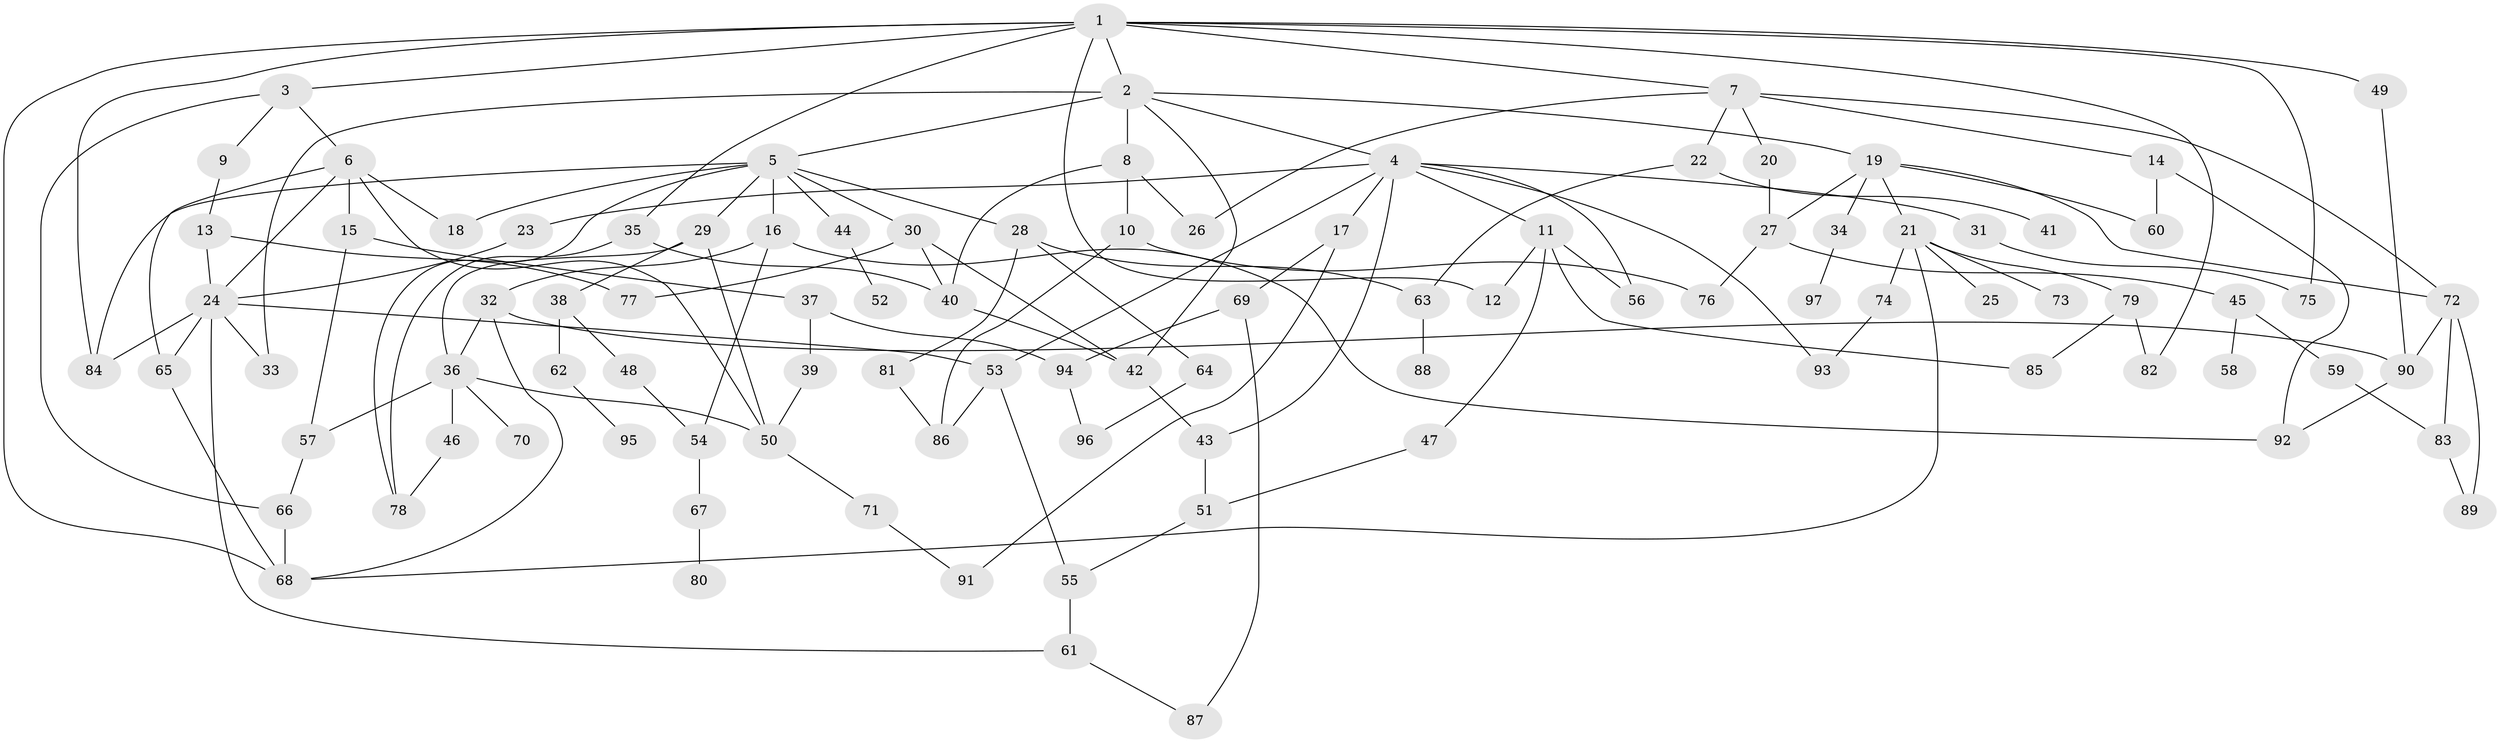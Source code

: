 // original degree distribution, {10: 0.007246376811594203, 7: 0.021739130434782608, 5: 0.057971014492753624, 9: 0.014492753623188406, 6: 0.028985507246376812, 3: 0.26811594202898553, 4: 0.07971014492753623, 2: 0.3188405797101449, 1: 0.2028985507246377}
// Generated by graph-tools (version 1.1) at 2025/48/03/04/25 22:48:51]
// undirected, 97 vertices, 150 edges
graph export_dot {
  node [color=gray90,style=filled];
  1;
  2;
  3;
  4;
  5;
  6;
  7;
  8;
  9;
  10;
  11;
  12;
  13;
  14;
  15;
  16;
  17;
  18;
  19;
  20;
  21;
  22;
  23;
  24;
  25;
  26;
  27;
  28;
  29;
  30;
  31;
  32;
  33;
  34;
  35;
  36;
  37;
  38;
  39;
  40;
  41;
  42;
  43;
  44;
  45;
  46;
  47;
  48;
  49;
  50;
  51;
  52;
  53;
  54;
  55;
  56;
  57;
  58;
  59;
  60;
  61;
  62;
  63;
  64;
  65;
  66;
  67;
  68;
  69;
  70;
  71;
  72;
  73;
  74;
  75;
  76;
  77;
  78;
  79;
  80;
  81;
  82;
  83;
  84;
  85;
  86;
  87;
  88;
  89;
  90;
  91;
  92;
  93;
  94;
  95;
  96;
  97;
  1 -- 2 [weight=1.0];
  1 -- 3 [weight=1.0];
  1 -- 7 [weight=1.0];
  1 -- 12 [weight=1.0];
  1 -- 35 [weight=1.0];
  1 -- 49 [weight=1.0];
  1 -- 68 [weight=1.0];
  1 -- 75 [weight=1.0];
  1 -- 82 [weight=1.0];
  1 -- 84 [weight=1.0];
  2 -- 4 [weight=1.0];
  2 -- 5 [weight=1.0];
  2 -- 8 [weight=1.0];
  2 -- 19 [weight=1.0];
  2 -- 33 [weight=1.0];
  2 -- 42 [weight=1.0];
  3 -- 6 [weight=1.0];
  3 -- 9 [weight=1.0];
  3 -- 66 [weight=1.0];
  4 -- 11 [weight=1.0];
  4 -- 17 [weight=1.0];
  4 -- 23 [weight=1.0];
  4 -- 31 [weight=1.0];
  4 -- 43 [weight=1.0];
  4 -- 53 [weight=1.0];
  4 -- 56 [weight=1.0];
  4 -- 93 [weight=1.0];
  5 -- 16 [weight=1.0];
  5 -- 18 [weight=1.0];
  5 -- 28 [weight=1.0];
  5 -- 29 [weight=1.0];
  5 -- 30 [weight=1.0];
  5 -- 44 [weight=1.0];
  5 -- 78 [weight=1.0];
  5 -- 84 [weight=1.0];
  6 -- 15 [weight=2.0];
  6 -- 18 [weight=1.0];
  6 -- 24 [weight=1.0];
  6 -- 50 [weight=1.0];
  6 -- 65 [weight=1.0];
  7 -- 14 [weight=1.0];
  7 -- 20 [weight=1.0];
  7 -- 22 [weight=1.0];
  7 -- 26 [weight=1.0];
  7 -- 72 [weight=1.0];
  8 -- 10 [weight=1.0];
  8 -- 26 [weight=1.0];
  8 -- 40 [weight=1.0];
  9 -- 13 [weight=1.0];
  10 -- 76 [weight=1.0];
  10 -- 86 [weight=1.0];
  11 -- 12 [weight=1.0];
  11 -- 47 [weight=1.0];
  11 -- 56 [weight=1.0];
  11 -- 85 [weight=1.0];
  13 -- 24 [weight=3.0];
  13 -- 77 [weight=1.0];
  14 -- 60 [weight=1.0];
  14 -- 92 [weight=1.0];
  15 -- 37 [weight=1.0];
  15 -- 57 [weight=1.0];
  16 -- 32 [weight=1.0];
  16 -- 54 [weight=1.0];
  16 -- 92 [weight=1.0];
  17 -- 69 [weight=1.0];
  17 -- 91 [weight=1.0];
  19 -- 21 [weight=1.0];
  19 -- 27 [weight=1.0];
  19 -- 34 [weight=1.0];
  19 -- 60 [weight=1.0];
  19 -- 72 [weight=1.0];
  20 -- 27 [weight=1.0];
  21 -- 25 [weight=1.0];
  21 -- 68 [weight=1.0];
  21 -- 73 [weight=1.0];
  21 -- 74 [weight=1.0];
  21 -- 79 [weight=1.0];
  22 -- 41 [weight=1.0];
  22 -- 63 [weight=1.0];
  23 -- 24 [weight=1.0];
  24 -- 33 [weight=1.0];
  24 -- 53 [weight=1.0];
  24 -- 61 [weight=1.0];
  24 -- 65 [weight=1.0];
  24 -- 84 [weight=1.0];
  27 -- 45 [weight=1.0];
  27 -- 76 [weight=1.0];
  28 -- 63 [weight=1.0];
  28 -- 64 [weight=1.0];
  28 -- 81 [weight=1.0];
  29 -- 36 [weight=1.0];
  29 -- 38 [weight=1.0];
  29 -- 50 [weight=1.0];
  30 -- 40 [weight=2.0];
  30 -- 42 [weight=1.0];
  30 -- 77 [weight=1.0];
  31 -- 75 [weight=1.0];
  32 -- 36 [weight=1.0];
  32 -- 68 [weight=1.0];
  32 -- 90 [weight=1.0];
  34 -- 97 [weight=1.0];
  35 -- 40 [weight=1.0];
  35 -- 78 [weight=1.0];
  36 -- 46 [weight=1.0];
  36 -- 50 [weight=1.0];
  36 -- 57 [weight=1.0];
  36 -- 70 [weight=1.0];
  37 -- 39 [weight=1.0];
  37 -- 94 [weight=1.0];
  38 -- 48 [weight=1.0];
  38 -- 62 [weight=1.0];
  39 -- 50 [weight=1.0];
  40 -- 42 [weight=1.0];
  42 -- 43 [weight=1.0];
  43 -- 51 [weight=1.0];
  44 -- 52 [weight=1.0];
  45 -- 58 [weight=1.0];
  45 -- 59 [weight=1.0];
  46 -- 78 [weight=1.0];
  47 -- 51 [weight=1.0];
  48 -- 54 [weight=1.0];
  49 -- 90 [weight=1.0];
  50 -- 71 [weight=1.0];
  51 -- 55 [weight=1.0];
  53 -- 55 [weight=1.0];
  53 -- 86 [weight=1.0];
  54 -- 67 [weight=1.0];
  55 -- 61 [weight=1.0];
  57 -- 66 [weight=1.0];
  59 -- 83 [weight=1.0];
  61 -- 87 [weight=1.0];
  62 -- 95 [weight=1.0];
  63 -- 88 [weight=1.0];
  64 -- 96 [weight=1.0];
  65 -- 68 [weight=1.0];
  66 -- 68 [weight=1.0];
  67 -- 80 [weight=1.0];
  69 -- 87 [weight=1.0];
  69 -- 94 [weight=1.0];
  71 -- 91 [weight=1.0];
  72 -- 83 [weight=1.0];
  72 -- 89 [weight=1.0];
  72 -- 90 [weight=1.0];
  74 -- 93 [weight=1.0];
  79 -- 82 [weight=1.0];
  79 -- 85 [weight=1.0];
  81 -- 86 [weight=1.0];
  83 -- 89 [weight=1.0];
  90 -- 92 [weight=1.0];
  94 -- 96 [weight=1.0];
}
